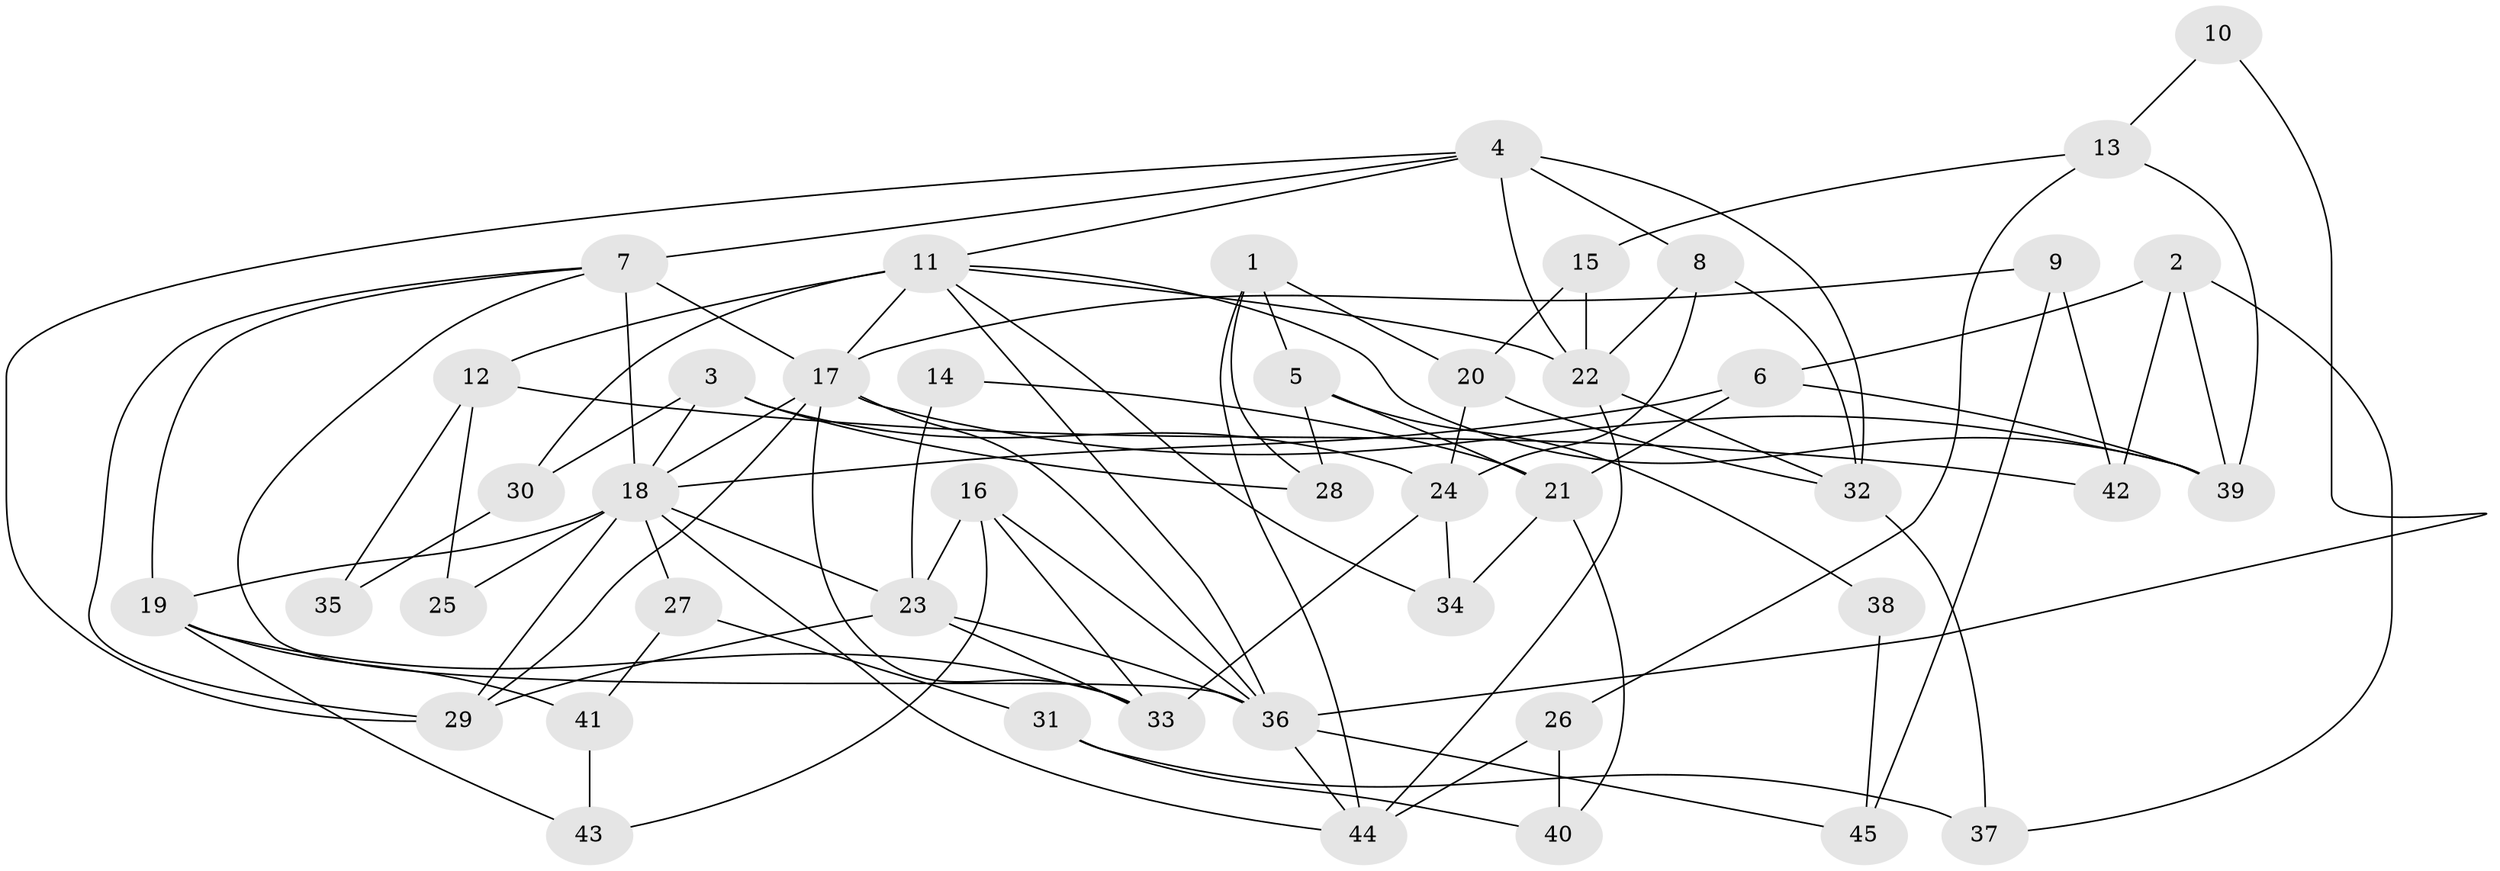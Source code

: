 // original degree distribution, {4: 0.25, 5: 0.171875, 3: 0.390625, 6: 0.078125, 2: 0.0625, 9: 0.015625, 7: 0.015625, 8: 0.015625}
// Generated by graph-tools (version 1.1) at 2025/50/03/04/25 22:50:55]
// undirected, 45 vertices, 95 edges
graph export_dot {
  node [color=gray90,style=filled];
  1;
  2;
  3;
  4;
  5;
  6;
  7;
  8;
  9;
  10;
  11;
  12;
  13;
  14;
  15;
  16;
  17;
  18;
  19;
  20;
  21;
  22;
  23;
  24;
  25;
  26;
  27;
  28;
  29;
  30;
  31;
  32;
  33;
  34;
  35;
  36;
  37;
  38;
  39;
  40;
  41;
  42;
  43;
  44;
  45;
  1 -- 5 [weight=1.0];
  1 -- 20 [weight=1.0];
  1 -- 28 [weight=1.0];
  1 -- 44 [weight=1.0];
  2 -- 6 [weight=1.0];
  2 -- 37 [weight=1.0];
  2 -- 39 [weight=1.0];
  2 -- 42 [weight=1.0];
  3 -- 18 [weight=1.0];
  3 -- 24 [weight=1.0];
  3 -- 28 [weight=1.0];
  3 -- 30 [weight=1.0];
  4 -- 7 [weight=1.0];
  4 -- 8 [weight=1.0];
  4 -- 11 [weight=1.0];
  4 -- 22 [weight=3.0];
  4 -- 29 [weight=2.0];
  4 -- 32 [weight=2.0];
  5 -- 21 [weight=1.0];
  5 -- 28 [weight=1.0];
  5 -- 38 [weight=1.0];
  6 -- 18 [weight=1.0];
  6 -- 21 [weight=1.0];
  6 -- 39 [weight=1.0];
  7 -- 17 [weight=1.0];
  7 -- 18 [weight=2.0];
  7 -- 19 [weight=1.0];
  7 -- 29 [weight=1.0];
  7 -- 36 [weight=1.0];
  8 -- 22 [weight=1.0];
  8 -- 24 [weight=1.0];
  8 -- 32 [weight=1.0];
  9 -- 17 [weight=1.0];
  9 -- 42 [weight=1.0];
  9 -- 45 [weight=1.0];
  10 -- 13 [weight=1.0];
  10 -- 36 [weight=1.0];
  11 -- 12 [weight=3.0];
  11 -- 17 [weight=1.0];
  11 -- 22 [weight=1.0];
  11 -- 30 [weight=1.0];
  11 -- 34 [weight=1.0];
  11 -- 36 [weight=1.0];
  11 -- 39 [weight=1.0];
  12 -- 25 [weight=1.0];
  12 -- 35 [weight=2.0];
  12 -- 42 [weight=1.0];
  13 -- 15 [weight=1.0];
  13 -- 26 [weight=1.0];
  13 -- 39 [weight=1.0];
  14 -- 21 [weight=1.0];
  14 -- 23 [weight=1.0];
  15 -- 20 [weight=1.0];
  15 -- 22 [weight=1.0];
  16 -- 23 [weight=1.0];
  16 -- 33 [weight=1.0];
  16 -- 36 [weight=1.0];
  16 -- 43 [weight=1.0];
  17 -- 18 [weight=1.0];
  17 -- 29 [weight=1.0];
  17 -- 33 [weight=1.0];
  17 -- 36 [weight=1.0];
  17 -- 39 [weight=1.0];
  18 -- 19 [weight=1.0];
  18 -- 23 [weight=1.0];
  18 -- 25 [weight=2.0];
  18 -- 27 [weight=1.0];
  18 -- 29 [weight=1.0];
  18 -- 44 [weight=1.0];
  19 -- 33 [weight=1.0];
  19 -- 41 [weight=1.0];
  19 -- 43 [weight=1.0];
  20 -- 24 [weight=1.0];
  20 -- 32 [weight=1.0];
  21 -- 34 [weight=1.0];
  21 -- 40 [weight=1.0];
  22 -- 32 [weight=1.0];
  22 -- 44 [weight=1.0];
  23 -- 29 [weight=1.0];
  23 -- 33 [weight=1.0];
  23 -- 36 [weight=1.0];
  24 -- 33 [weight=1.0];
  24 -- 34 [weight=1.0];
  26 -- 40 [weight=1.0];
  26 -- 44 [weight=1.0];
  27 -- 31 [weight=1.0];
  27 -- 41 [weight=1.0];
  30 -- 35 [weight=1.0];
  31 -- 37 [weight=1.0];
  31 -- 40 [weight=1.0];
  32 -- 37 [weight=1.0];
  36 -- 44 [weight=1.0];
  36 -- 45 [weight=1.0];
  38 -- 45 [weight=1.0];
  41 -- 43 [weight=1.0];
}
